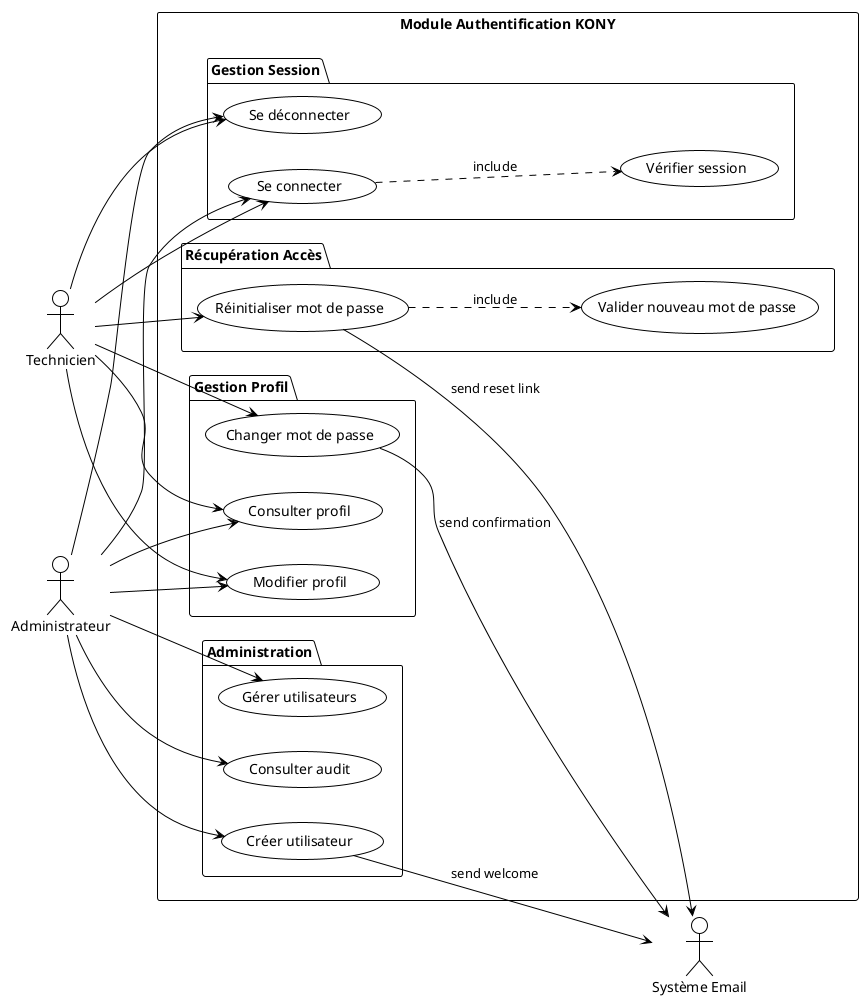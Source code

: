 @startuml
!theme plain
left to right direction

actor "Technicien" as Tech
actor "Administrateur" as Admin
actor "Système Email" as Email

rectangle "Module Authentification KONY" {
  package "Gestion Session" {
    usecase "Se connecter" as Login
    usecase "Se déconnecter" as Logout
    usecase "Vérifier session" as CheckSession
  }
  
  package "Gestion Profil" {
    usecase "Consulter profil" as ViewProfile
    usecase "Modifier profil" as EditProfile
    usecase "Changer mot de passe" as ChangePassword
  }
  
  package "Récupération Accès" {
    usecase "Réinitialiser mot de passe" as ResetPassword
    usecase "Valider nouveau mot de passe" as ValidatePassword
  }
  
  package "Administration" {
    usecase "Créer utilisateur" as CreateUser
    usecase "Gérer utilisateurs" as ManageUsers
    usecase "Consulter audit" as ViewAudit
  }
}

Tech --> Login
Tech --> Logout
Tech --> ViewProfile
Tech --> EditProfile
Tech --> ChangePassword
Tech --> ResetPassword

Admin --> Login
Admin --> Logout
Admin --> ViewProfile
Admin --> EditProfile
Admin --> CreateUser
Admin --> ManageUsers
Admin --> ViewAudit

Login ..> CheckSession : include
ResetPassword ..> ValidatePassword : include
CreateUser --> Email : send welcome
ResetPassword --> Email : send reset link
ChangePassword --> Email : send confirmation

@enduml